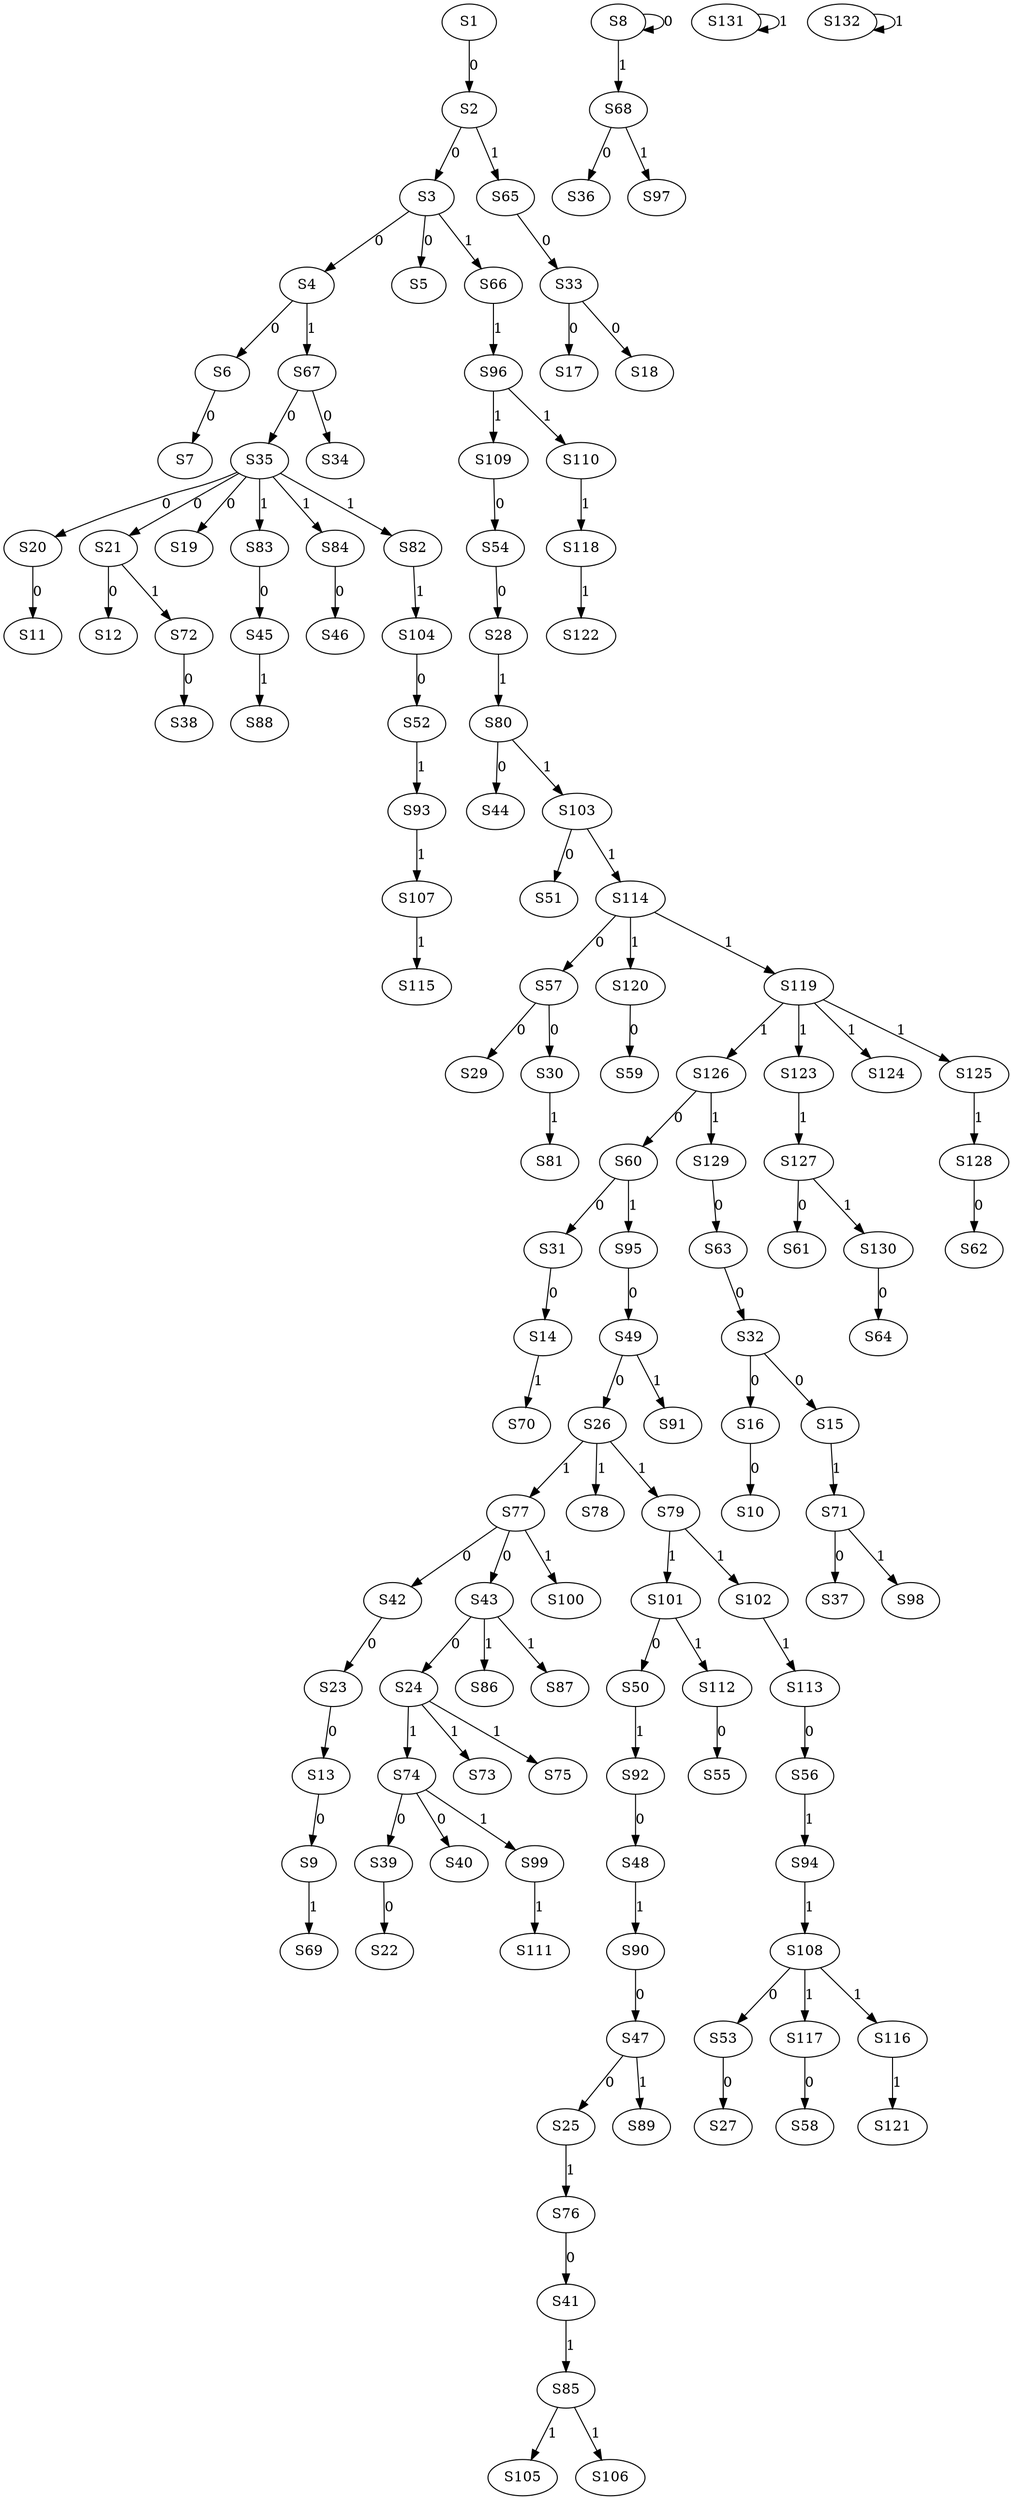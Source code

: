 strict digraph {
	S1 -> S2 [ label = 0 ];
	S2 -> S3 [ label = 0 ];
	S3 -> S4 [ label = 0 ];
	S3 -> S5 [ label = 0 ];
	S4 -> S6 [ label = 0 ];
	S6 -> S7 [ label = 0 ];
	S8 -> S8 [ label = 0 ];
	S13 -> S9 [ label = 0 ];
	S16 -> S10 [ label = 0 ];
	S20 -> S11 [ label = 0 ];
	S21 -> S12 [ label = 0 ];
	S23 -> S13 [ label = 0 ];
	S31 -> S14 [ label = 0 ];
	S32 -> S15 [ label = 0 ];
	S32 -> S16 [ label = 0 ];
	S33 -> S17 [ label = 0 ];
	S33 -> S18 [ label = 0 ];
	S35 -> S19 [ label = 0 ];
	S35 -> S20 [ label = 0 ];
	S35 -> S21 [ label = 0 ];
	S39 -> S22 [ label = 0 ];
	S42 -> S23 [ label = 0 ];
	S43 -> S24 [ label = 0 ];
	S47 -> S25 [ label = 0 ];
	S49 -> S26 [ label = 0 ];
	S53 -> S27 [ label = 0 ];
	S54 -> S28 [ label = 0 ];
	S57 -> S29 [ label = 0 ];
	S57 -> S30 [ label = 0 ];
	S60 -> S31 [ label = 0 ];
	S63 -> S32 [ label = 0 ];
	S65 -> S33 [ label = 0 ];
	S67 -> S34 [ label = 0 ];
	S67 -> S35 [ label = 0 ];
	S68 -> S36 [ label = 0 ];
	S71 -> S37 [ label = 0 ];
	S72 -> S38 [ label = 0 ];
	S74 -> S39 [ label = 0 ];
	S74 -> S40 [ label = 0 ];
	S76 -> S41 [ label = 0 ];
	S77 -> S42 [ label = 0 ];
	S77 -> S43 [ label = 0 ];
	S80 -> S44 [ label = 0 ];
	S83 -> S45 [ label = 0 ];
	S84 -> S46 [ label = 0 ];
	S90 -> S47 [ label = 0 ];
	S92 -> S48 [ label = 0 ];
	S95 -> S49 [ label = 0 ];
	S101 -> S50 [ label = 0 ];
	S103 -> S51 [ label = 0 ];
	S104 -> S52 [ label = 0 ];
	S108 -> S53 [ label = 0 ];
	S109 -> S54 [ label = 0 ];
	S112 -> S55 [ label = 0 ];
	S113 -> S56 [ label = 0 ];
	S114 -> S57 [ label = 0 ];
	S117 -> S58 [ label = 0 ];
	S120 -> S59 [ label = 0 ];
	S126 -> S60 [ label = 0 ];
	S127 -> S61 [ label = 0 ];
	S128 -> S62 [ label = 0 ];
	S129 -> S63 [ label = 0 ];
	S130 -> S64 [ label = 0 ];
	S2 -> S65 [ label = 1 ];
	S3 -> S66 [ label = 1 ];
	S4 -> S67 [ label = 1 ];
	S8 -> S68 [ label = 1 ];
	S9 -> S69 [ label = 1 ];
	S14 -> S70 [ label = 1 ];
	S15 -> S71 [ label = 1 ];
	S21 -> S72 [ label = 1 ];
	S24 -> S73 [ label = 1 ];
	S24 -> S74 [ label = 1 ];
	S24 -> S75 [ label = 1 ];
	S25 -> S76 [ label = 1 ];
	S26 -> S77 [ label = 1 ];
	S26 -> S78 [ label = 1 ];
	S26 -> S79 [ label = 1 ];
	S28 -> S80 [ label = 1 ];
	S30 -> S81 [ label = 1 ];
	S35 -> S82 [ label = 1 ];
	S35 -> S83 [ label = 1 ];
	S35 -> S84 [ label = 1 ];
	S41 -> S85 [ label = 1 ];
	S43 -> S86 [ label = 1 ];
	S43 -> S87 [ label = 1 ];
	S45 -> S88 [ label = 1 ];
	S47 -> S89 [ label = 1 ];
	S48 -> S90 [ label = 1 ];
	S49 -> S91 [ label = 1 ];
	S50 -> S92 [ label = 1 ];
	S52 -> S93 [ label = 1 ];
	S56 -> S94 [ label = 1 ];
	S60 -> S95 [ label = 1 ];
	S66 -> S96 [ label = 1 ];
	S68 -> S97 [ label = 1 ];
	S71 -> S98 [ label = 1 ];
	S74 -> S99 [ label = 1 ];
	S77 -> S100 [ label = 1 ];
	S79 -> S101 [ label = 1 ];
	S79 -> S102 [ label = 1 ];
	S80 -> S103 [ label = 1 ];
	S82 -> S104 [ label = 1 ];
	S85 -> S105 [ label = 1 ];
	S85 -> S106 [ label = 1 ];
	S93 -> S107 [ label = 1 ];
	S94 -> S108 [ label = 1 ];
	S96 -> S109 [ label = 1 ];
	S96 -> S110 [ label = 1 ];
	S99 -> S111 [ label = 1 ];
	S101 -> S112 [ label = 1 ];
	S102 -> S113 [ label = 1 ];
	S103 -> S114 [ label = 1 ];
	S107 -> S115 [ label = 1 ];
	S108 -> S116 [ label = 1 ];
	S108 -> S117 [ label = 1 ];
	S110 -> S118 [ label = 1 ];
	S114 -> S119 [ label = 1 ];
	S114 -> S120 [ label = 1 ];
	S116 -> S121 [ label = 1 ];
	S118 -> S122 [ label = 1 ];
	S119 -> S123 [ label = 1 ];
	S119 -> S124 [ label = 1 ];
	S119 -> S125 [ label = 1 ];
	S119 -> S126 [ label = 1 ];
	S123 -> S127 [ label = 1 ];
	S125 -> S128 [ label = 1 ];
	S126 -> S129 [ label = 1 ];
	S127 -> S130 [ label = 1 ];
	S131 -> S131 [ label = 1 ];
	S132 -> S132 [ label = 1 ];
}
